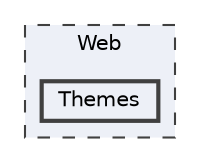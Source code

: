 digraph "Web/Themes"
{
 // LATEX_PDF_SIZE
  bgcolor="transparent";
  edge [fontname=Helvetica,fontsize=10,labelfontname=Helvetica,labelfontsize=10];
  node [fontname=Helvetica,fontsize=10,shape=box,height=0.2,width=0.4];
  compound=true
  subgraph clusterdir_8069eed1070612d812aa4ab345356666 {
    graph [ bgcolor="#edf0f7", pencolor="grey25", label="Web", fontname=Helvetica,fontsize=10 style="filled,dashed", URL="dir_8069eed1070612d812aa4ab345356666.html",tooltip=""]
  dir_43af0737edaec56bdb2d4e44508cafaa [label="Themes", fillcolor="#edf0f7", color="grey25", style="filled,bold", URL="dir_43af0737edaec56bdb2d4e44508cafaa.html",tooltip=""];
  }
}
